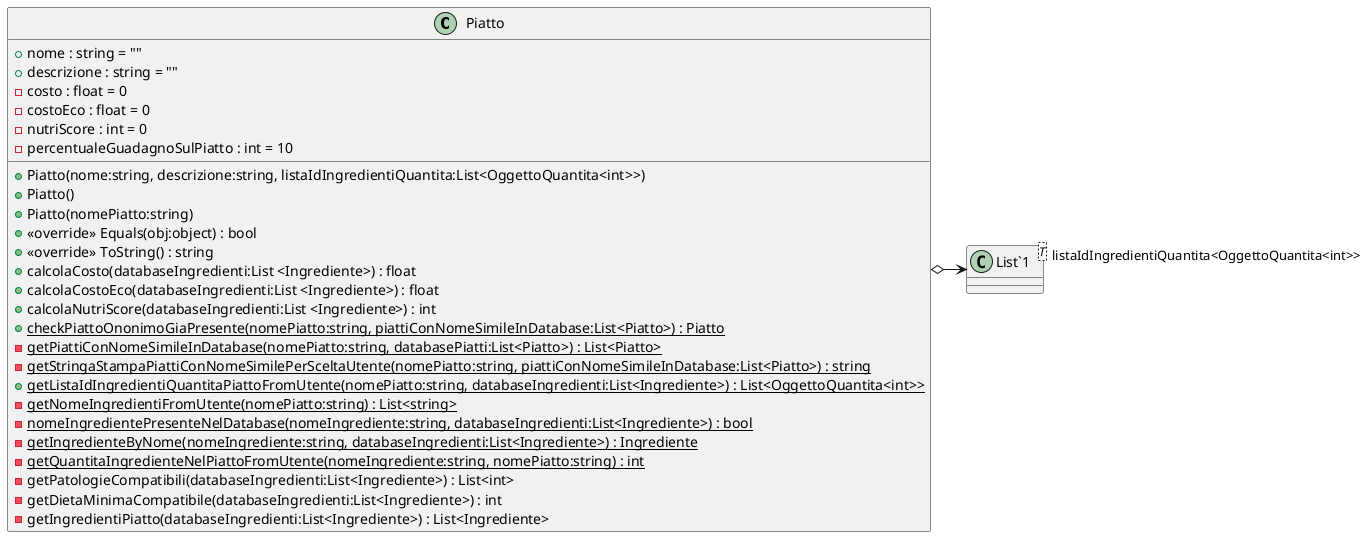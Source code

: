 @startuml
class Piatto {
    + nome : string = ""
    + descrizione : string = ""
    - costo : float = 0
    - costoEco : float = 0
    - nutriScore : int = 0
    - percentualeGuadagnoSulPiatto : int = 10
    + Piatto(nome:string, descrizione:string, listaIdIngredientiQuantita:List<OggettoQuantita<int>>)
    + Piatto()
    + Piatto(nomePiatto:string)
    + <<override>> Equals(obj:object) : bool
    + <<override>> ToString() : string
    + calcolaCosto(databaseIngredienti:List <Ingrediente>) : float
    + calcolaCostoEco(databaseIngredienti:List <Ingrediente>) : float
    + calcolaNutriScore(databaseIngredienti:List <Ingrediente>) : int
    + {static} checkPiattoOnonimoGiaPresente(nomePiatto:string, piattiConNomeSimileInDatabase:List<Piatto>) : Piatto
    - {static} getPiattiConNomeSimileInDatabase(nomePiatto:string, databasePiatti:List<Piatto>) : List<Piatto>
    - {static} getStringaStampaPiattiConNomeSimilePerSceltaUtente(nomePiatto:string, piattiConNomeSimileInDatabase:List<Piatto>) : string
    + {static} getListaIdIngredientiQuantitaPiattoFromUtente(nomePiatto:string, databaseIngredienti:List<Ingrediente>) : List<OggettoQuantita<int>>
    - {static} getNomeIngredientiFromUtente(nomePiatto:string) : List<string>
    - {static} nomeIngredientePresenteNelDatabase(nomeIngrediente:string, databaseIngredienti:List<Ingrediente>) : bool
    - {static} getIngredienteByNome(nomeIngrediente:string, databaseIngredienti:List<Ingrediente>) : Ingrediente
    - {static} getQuantitaIngredienteNelPiattoFromUtente(nomeIngrediente:string, nomePiatto:string) : int
    - getPatologieCompatibili(databaseIngredienti:List<Ingrediente>) : List<int>
    - getDietaMinimaCompatibile(databaseIngredienti:List<Ingrediente>) : int
    - getIngredientiPiatto(databaseIngredienti:List<Ingrediente>) : List<Ingrediente>
}
class "List`1"<T> {
}
Piatto o-> "listaIdIngredientiQuantita<OggettoQuantita<int>>" "List`1"
@enduml
